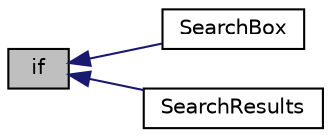 digraph "if"
{
  edge [fontname="Helvetica",fontsize="10",labelfontname="Helvetica",labelfontsize="10"];
  node [fontname="Helvetica",fontsize="10",shape=record];
  rankdir="LR";
  Node1 [label="if",height=0.2,width=0.4,color="black", fillcolor="grey75", style="filled", fontcolor="black"];
  Node1 -> Node2 [dir="back",color="midnightblue",fontsize="10",style="solid",fontname="Helvetica"];
  Node2 [label="SearchBox",height=0.2,width=0.4,color="black", fillcolor="white", style="filled",URL="$search_8js.html#a52066106482f8136aa9e0ec859e8188f"];
  Node1 -> Node3 [dir="back",color="midnightblue",fontsize="10",style="solid",fontname="Helvetica"];
  Node3 [label="SearchResults",height=0.2,width=0.4,color="black", fillcolor="white", style="filled",URL="$search_8js.html#a9189b9f7a32b6bc78240f40348f7fe03"];
}
